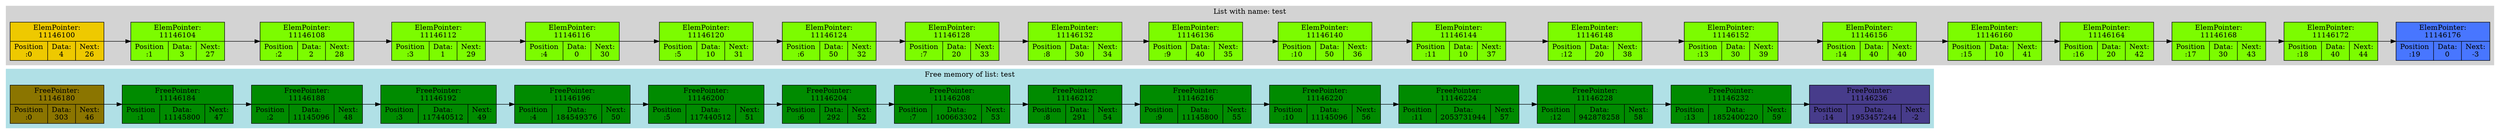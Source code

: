 digraph G{
subgraph clustermem {
style=filled;
color=powderblue;
f0 [shape=record, label="FreePointer:\n11146180 | {Position\n:0 | Data:\n303 | Next:\n46}",style="filled",fillcolor="gold4"];
f0->f1
f1 [shape=record, label="FreePointer:\n11146184 | {Position\n:1 | Data:\n11145800 | Next:\n47}",style="filled",fillcolor="green4"];
f1->f2
f2 [shape=record, label="FreePointer:\n11146188 | {Position\n:2 | Data:\n11145096 | Next:\n48}",style="filled",fillcolor="green4"];
f2->f3
f3 [shape=record, label="FreePointer:\n11146192 | {Position\n:3 | Data:\n117440512 | Next:\n49}",style="filled",fillcolor="green4"];
f3->f4
f4 [shape=record, label="FreePointer:\n11146196 | {Position\n:4 | Data:\n184549376 | Next:\n50}",style="filled",fillcolor="green4"];
f4->f5
f5 [shape=record, label="FreePointer:\n11146200 | {Position\n:5 | Data:\n117440512 | Next:\n51}",style="filled",fillcolor="green4"];
f5->f6
f6 [shape=record, label="FreePointer:\n11146204 | {Position\n:6 | Data:\n292 | Next:\n52}",style="filled",fillcolor="green4"];
f6->f7
f7 [shape=record, label="FreePointer:\n11146208 | {Position\n:7 | Data:\n100663302 | Next:\n53}",style="filled",fillcolor="green4"];
f7->f8
f8 [shape=record, label="FreePointer:\n11146212 | {Position\n:8 | Data:\n291 | Next:\n54}",style="filled",fillcolor="green4"];
f8->f9
f9 [shape=record, label="FreePointer:\n11146216 | {Position\n:9 | Data:\n11145800 | Next:\n55}",style="filled",fillcolor="green4"];
f9->f10
f10 [shape=record, label="FreePointer:\n11146220 | {Position\n:10 | Data:\n11145096 | Next:\n56}",style="filled",fillcolor="green4"];
f10->f11
f11 [shape=record, label="FreePointer:\n11146224 | {Position\n:11 | Data:\n2053731944 | Next:\n57}",style="filled",fillcolor="green4"];
f11->f12
f12 [shape=record, label="FreePointer:\n11146228 | {Position\n:12 | Data:\n942878258 | Next:\n58}",style="filled",fillcolor="green4"];
f12->f13
f13 [shape=record, label="FreePointer:\n11146232 | {Position\n:13 | Data:\n1852400220 | Next:\n59}",style="filled",fillcolor="green4"];
f13->f14
f14 [shape=record, label="FreePointer:\n11146236 | {Position\n:14 | Data:\n1953457244 | Next:\n-2}",style="filled",fillcolor="slateblue4"];
label = "Free memory of list: test"}
rankdir=LR;
subgraph clusterlist {
style=filled;
color=lightgrey;
0 [shape=record, label="ElemPointer:\n11146100 | {Position\n:0 | Data:\n4 | Next:\n26}",style="filled",fillcolor="gold2"];
0->1
1 [shape=record, label="ElemPointer:\n11146104 | {Position\n:1 | Data:\n3 | Next:\n27}",style="filled",fillcolor="lawngreen"];
1->2
2 [shape=record, label="ElemPointer:\n11146108 | {Position\n:2 | Data:\n2 | Next:\n28}",style="filled",fillcolor="lawngreen"];
2->3
3 [shape=record, label="ElemPointer:\n11146112 | {Position\n:3 | Data:\n1 | Next:\n29}",style="filled",fillcolor="lawngreen"];
3->4
4 [shape=record, label="ElemPointer:\n11146116 | {Position\n:4 | Data:\n0 | Next:\n30}",style="filled",fillcolor="lawngreen"];
4->5
5 [shape=record, label="ElemPointer:\n11146120 | {Position\n:5 | Data:\n10 | Next:\n31}",style="filled",fillcolor="lawngreen"];
5->6
6 [shape=record, label="ElemPointer:\n11146124 | {Position\n:6 | Data:\n50 | Next:\n32}",style="filled",fillcolor="lawngreen"];
6->7
7 [shape=record, label="ElemPointer:\n11146128 | {Position\n:7 | Data:\n20 | Next:\n33}",style="filled",fillcolor="lawngreen"];
7->8
8 [shape=record, label="ElemPointer:\n11146132 | {Position\n:8 | Data:\n30 | Next:\n34}",style="filled",fillcolor="lawngreen"];
8->9
9 [shape=record, label="ElemPointer:\n11146136 | {Position\n:9 | Data:\n40 | Next:\n35}",style="filled",fillcolor="lawngreen"];
9->10
10 [shape=record, label="ElemPointer:\n11146140 | {Position\n:10 | Data:\n50 | Next:\n36}",style="filled",fillcolor="lawngreen"];
10->11
11 [shape=record, label="ElemPointer:\n11146144 | {Position\n:11 | Data:\n10 | Next:\n37}",style="filled",fillcolor="lawngreen"];
11->12
12 [shape=record, label="ElemPointer:\n11146148 | {Position\n:12 | Data:\n20 | Next:\n38}",style="filled",fillcolor="lawngreen"];
12->13
13 [shape=record, label="ElemPointer:\n11146152 | {Position\n:13 | Data:\n30 | Next:\n39}",style="filled",fillcolor="lawngreen"];
13->14
14 [shape=record, label="ElemPointer:\n11146156 | {Position\n:14 | Data:\n40 | Next:\n40}",style="filled",fillcolor="lawngreen"];
14->15
15 [shape=record, label="ElemPointer:\n11146160 | {Position\n:15 | Data:\n10 | Next:\n41}",style="filled",fillcolor="lawngreen"];
15->16
16 [shape=record, label="ElemPointer:\n11146164 | {Position\n:16 | Data:\n20 | Next:\n42}",style="filled",fillcolor="lawngreen"];
16->17
17 [shape=record, label="ElemPointer:\n11146168 | {Position\n:17 | Data:\n30 | Next:\n43}",style="filled",fillcolor="lawngreen"];
17->18
18 [shape=record, label="ElemPointer:\n11146172 | {Position\n:18 | Data:\n40 | Next:\n44}",style="filled",fillcolor="lawngreen"];
18->19
19 [shape=record, label="ElemPointer:\n11146176 | {Position\n:19 | Data:\n0 | Next:\n-3}",style="filled",fillcolor="royalblue1"];
label = "List with name: test"}
}
